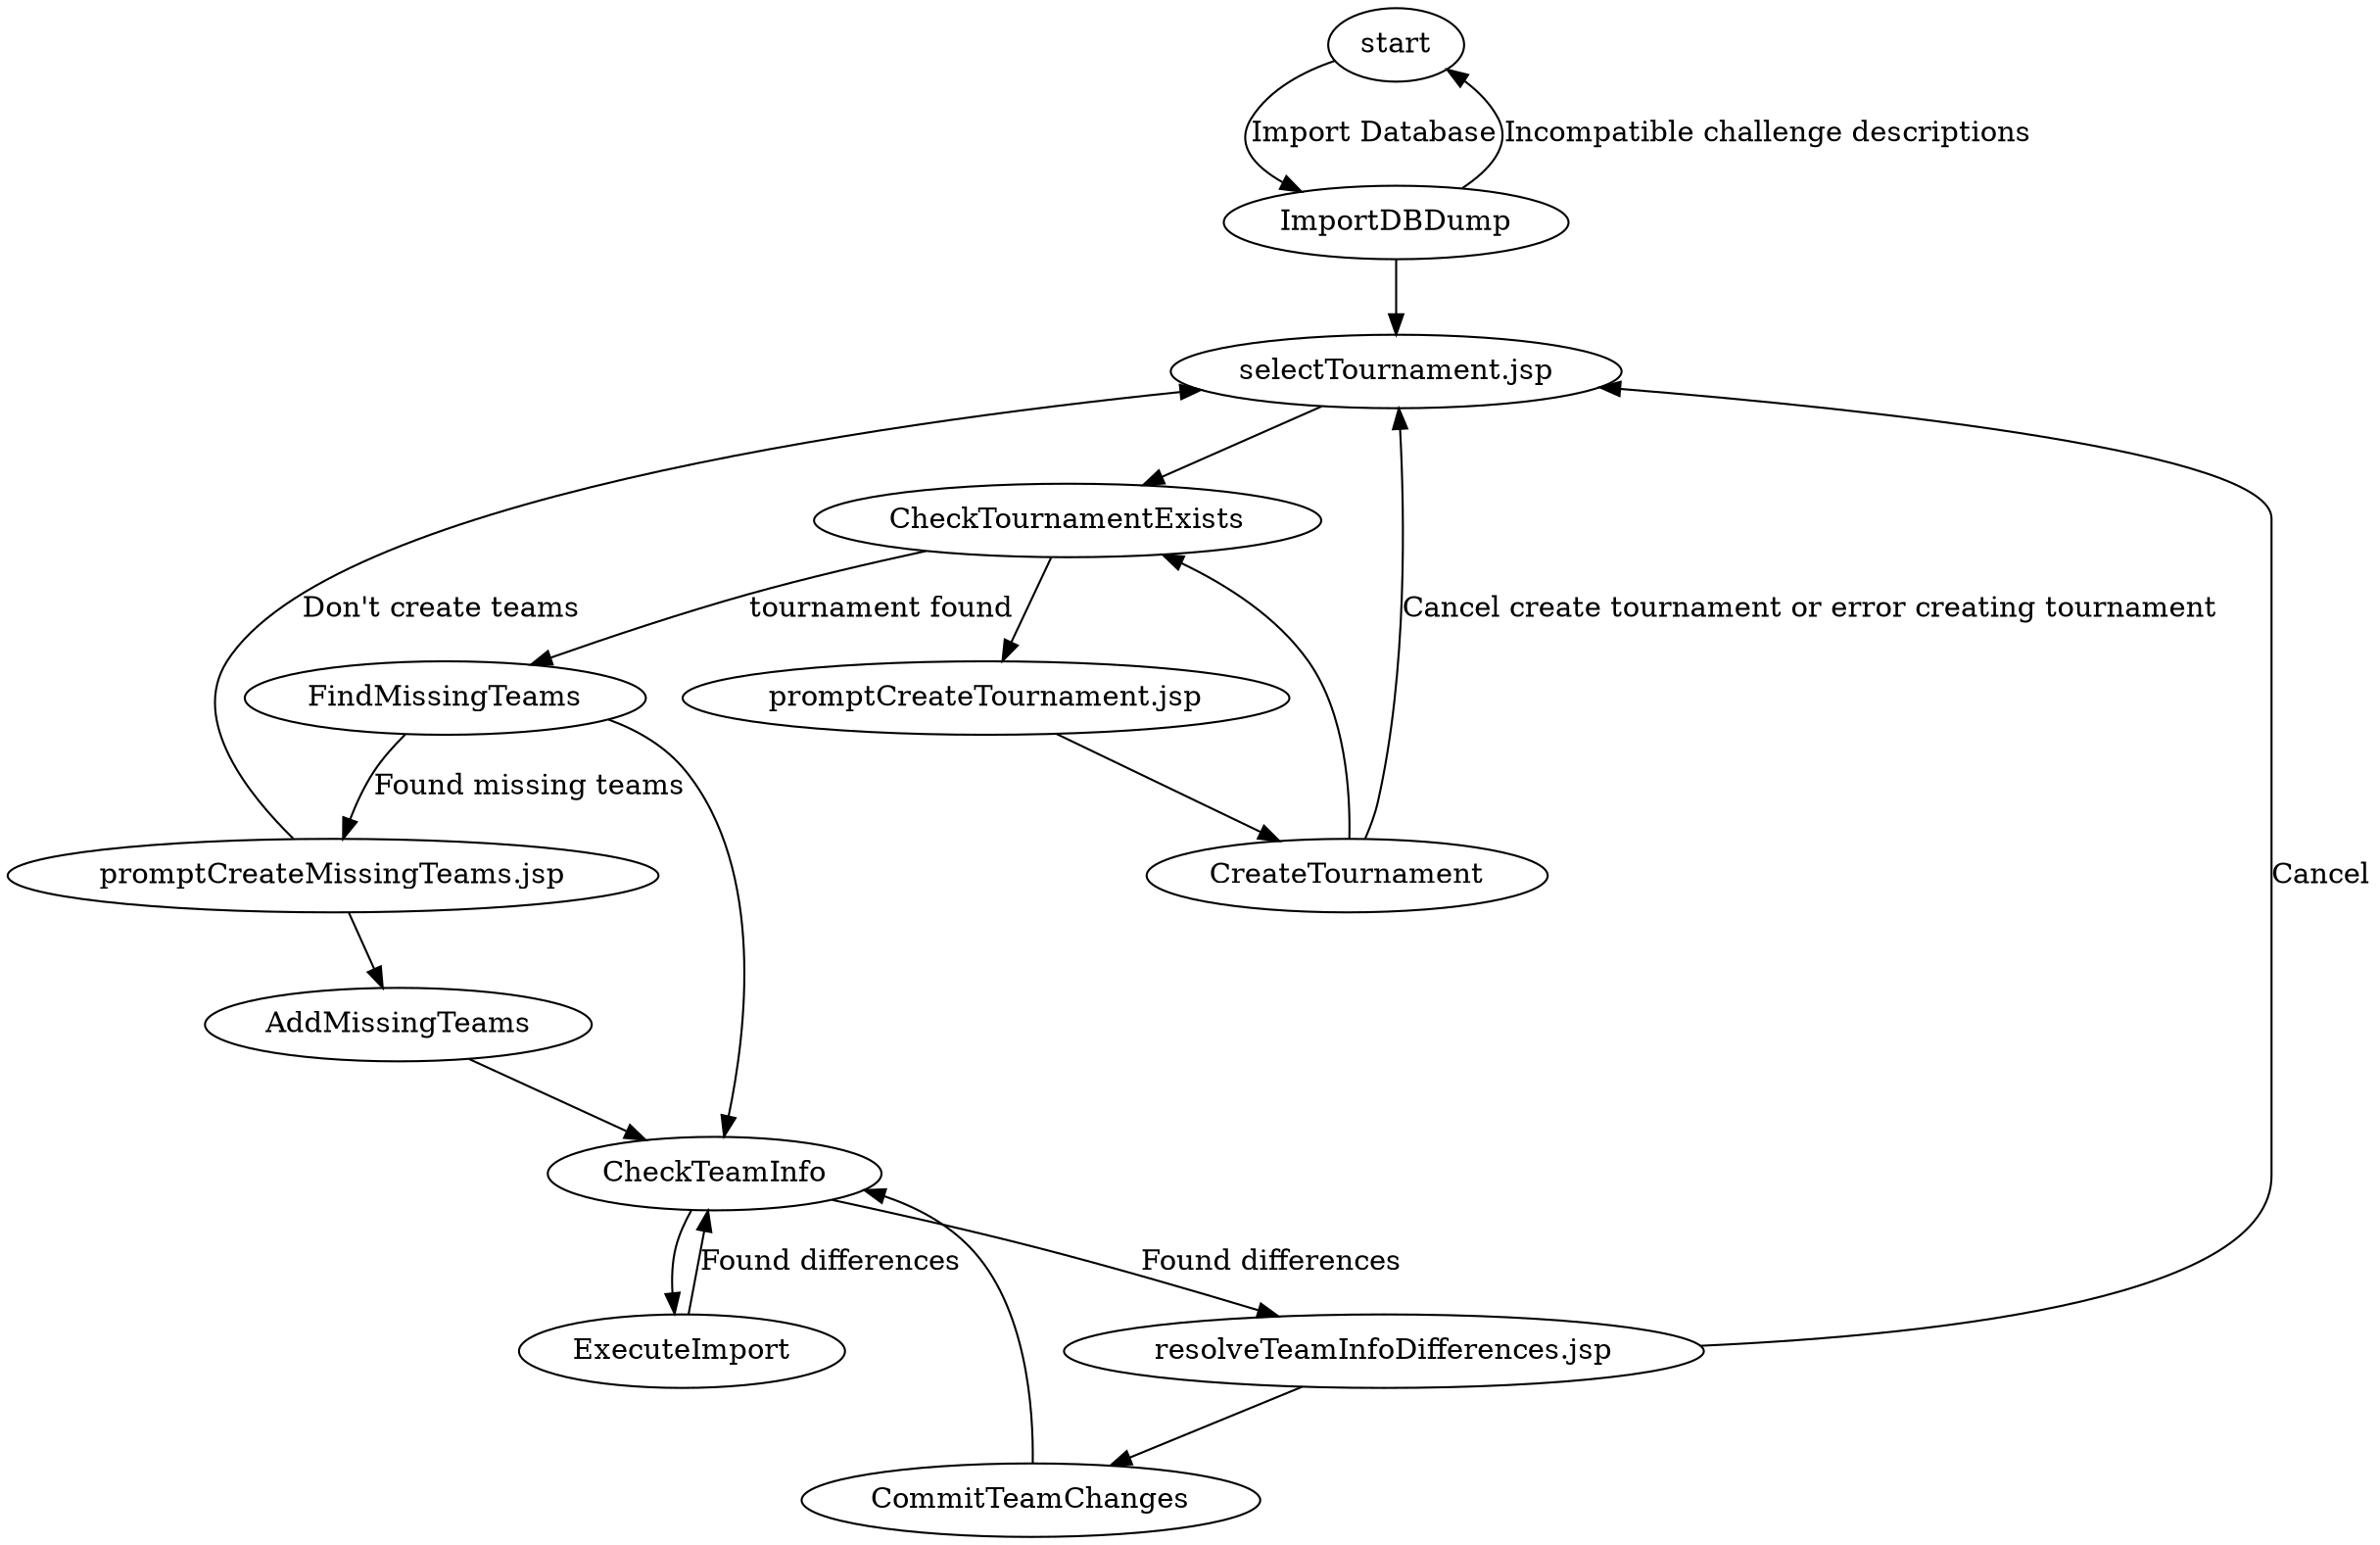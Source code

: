 digraph import_database {

"start" -> ImportDBDump [label="Import Database"];

ImportDBDump -> "selectTournament.jsp";

ImportDBDump -> "start" [label="Incompatible challenge descriptions"]

"selectTournament.jsp" -> CheckTournamentExists;

CheckTournamentExists -> "promptCreateTournament.jsp";

CheckTournamentExists -> FindMissingTeams [label="tournament found"];

"promptCreateTournament.jsp" -> CreateTournament;

CreateTournament -> "selectTournament.jsp" [label="Cancel create tournament or error creating tournament"];

CreateTournament -> CheckTournamentExists;

FindMissingTeams -> CheckTeamInfo;

FindMissingTeams -> "promptCreateMissingTeams.jsp" [label="Found missing teams"];

"promptCreateMissingTeams.jsp" -> AddMissingTeams;

"promptCreateMissingTeams.jsp" -> "selectTournament.jsp" [label="Don't create teams"];

AddMissingTeams -> CheckTeamInfo;

CheckTeamInfo -> ExecuteImport;

CheckTeamInfo -> "resolveTeamInfoDifferences.jsp" [label="Found differences"];

"resolveTeamInfoDifferences.jsp" -> CommitTeamChanges;

"resolveTeamInfoDifferences.jsp" -> "selectTournament.jsp" [label="Cancel"];

CommitTeamChanges -> CheckTeamInfo;

ExecuteImport -> CheckTeamInfo [label="Found differences"];

}

